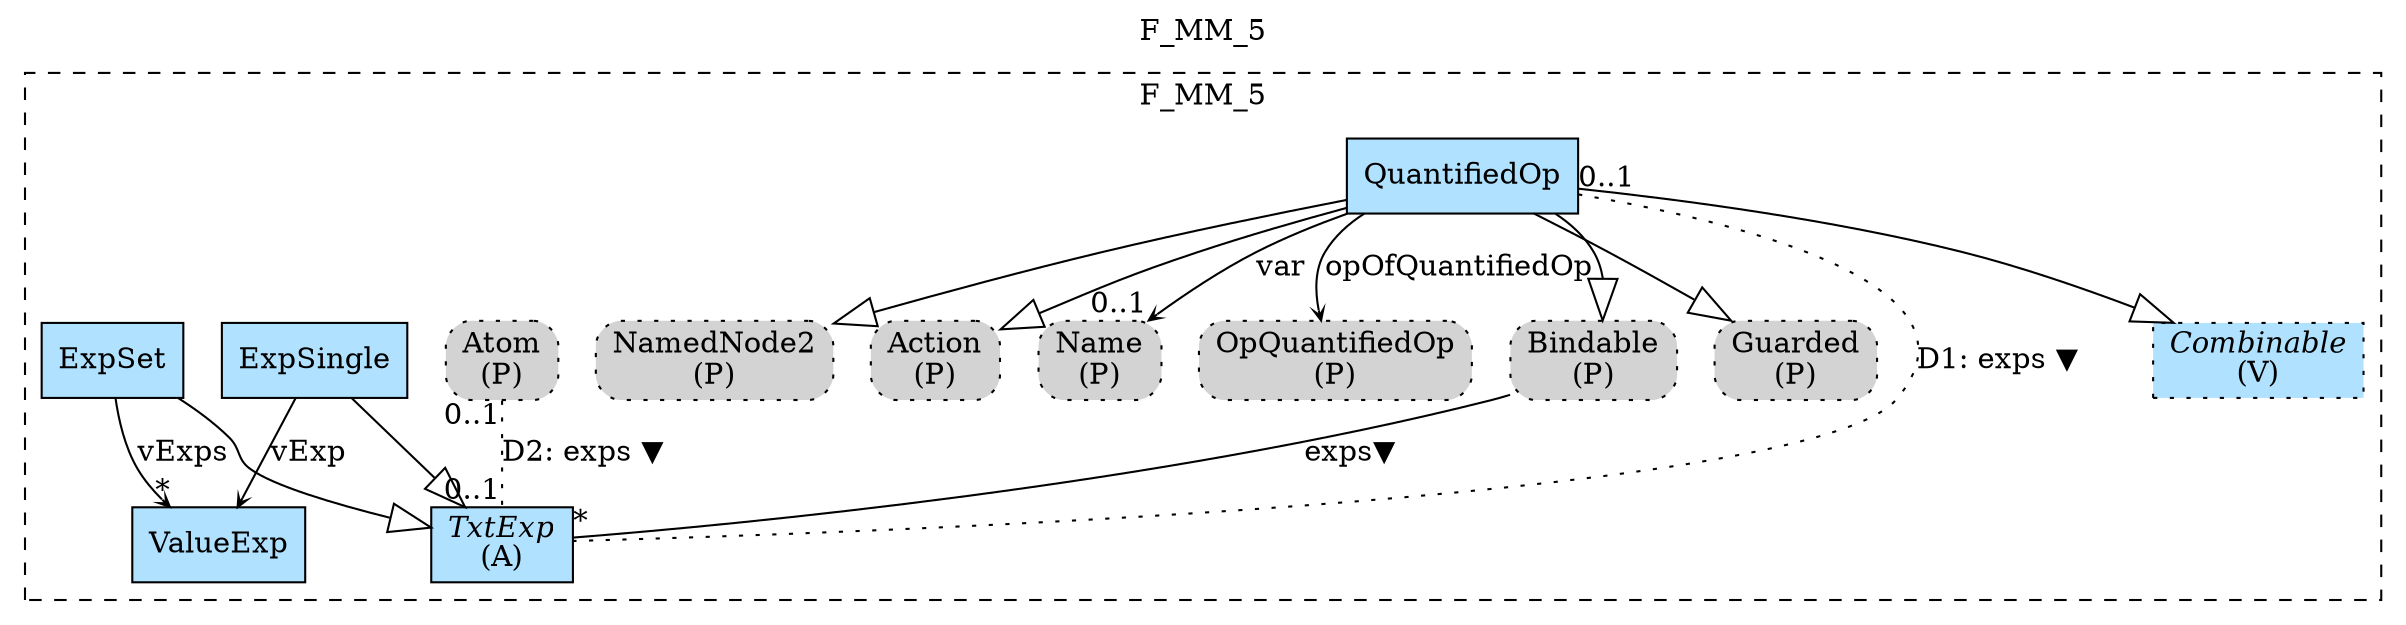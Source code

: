 digraph {graph[label=F_MM_5,labelloc=tl,labelfontsize=12];
subgraph cluster_F_MM_5{style=dashed;label=F_MM_5;
"QuantifiedOp"[shape=record,fillcolor=lightskyblue1,style = filled,label="QuantifiedOp"];
"PNamedNode2"[shape=box,fillcolor=lightgray,style ="rounded,filled,dotted",label=<NamedNode2<br/>(P)>];
"PAction"[shape=box,fillcolor=lightgray,style ="rounded,filled,dotted",label=<Action<br/>(P)>];
"PName"[shape=box,fillcolor=lightgray,style ="rounded,filled,dotted",label=<Name<br/>(P)>];
"POpQuantifiedOp"[shape=box,fillcolor=lightgray,style ="rounded,filled,dotted",label=<OpQuantifiedOp<br/>(P)>];
"PBindable"[shape=box,fillcolor=lightgray,style ="rounded,filled,dotted",label=<Bindable<br/>(P)>];
"PAtom"[shape=box,fillcolor=lightgray,style ="rounded,filled,dotted",label=<Atom<br/>(P)>];
"PGuarded"[shape=box,fillcolor=lightgray,style ="rounded,filled,dotted",label=<Guarded<br/>(P)>];
"TxtExp"[shape=record,fillcolor=lightskyblue1,style = filled,label=<{<I>TxtExp</I><br/>(A)}>];
"ExpSet"[shape=record,fillcolor=lightskyblue1,style = filled,label="ExpSet"];
"ExpSingle"[shape=record,fillcolor=lightskyblue1,style = filled,label="ExpSingle"];
"ValueExp"[shape=record,fillcolor=lightskyblue1,style = filled,label="ValueExp"];
"Combinable"[shape=record,fillcolor=lightskyblue1,style ="filled,dotted",label=<{<I>Combinable</I><br/>(V)}>];

"QuantifiedOp"->"PNamedNode2"[arrowhead=onormal,arrowsize=2.0];
"QuantifiedOp"->"PAction"[arrowhead=onormal,arrowsize=2.0];
"ExpSet"->"TxtExp"[arrowhead=onormal,arrowsize=2.0];
"ExpSingle"->"TxtExp"[arrowhead=onormal,arrowsize=2.0];
"QuantifiedOp"->"PBindable"[arrowhead=onormal,arrowsize=2.0];
"QuantifiedOp"->"PGuarded"[arrowhead=onormal,arrowsize=2.0];
"QuantifiedOp"->"Combinable"[arrowhead=onormal,arrowsize=2.0];
"QuantifiedOp"->"PName"[label="var",arrowhead=vee,headlabel="0..1",arrowsize=.5];
"ExpSet"->"ValueExp"[label="vExps",arrowhead=vee,headlabel="*",arrowsize=.5];
"ExpSingle"->"ValueExp"[label="vExp",arrowhead=vee,headlabel="",arrowsize=.5];
"QuantifiedOp"->"POpQuantifiedOp"[label="opOfQuantifiedOp",arrowhead=vee,headlabel="",arrowsize=.5];
"PBindable"->"TxtExp"[label="exps▼",dir=none,taillabel="",headlabel="*"];
"QuantifiedOp"->"TxtExp"[label="D1: exps ▼",dir=none,taillabel="0..1",headlabel="",style=dotted];
"PAtom"->"TxtExp"[label="D2: exps ▼",dir=none,taillabel="0..1",headlabel="0..1",style=dotted];

}







}